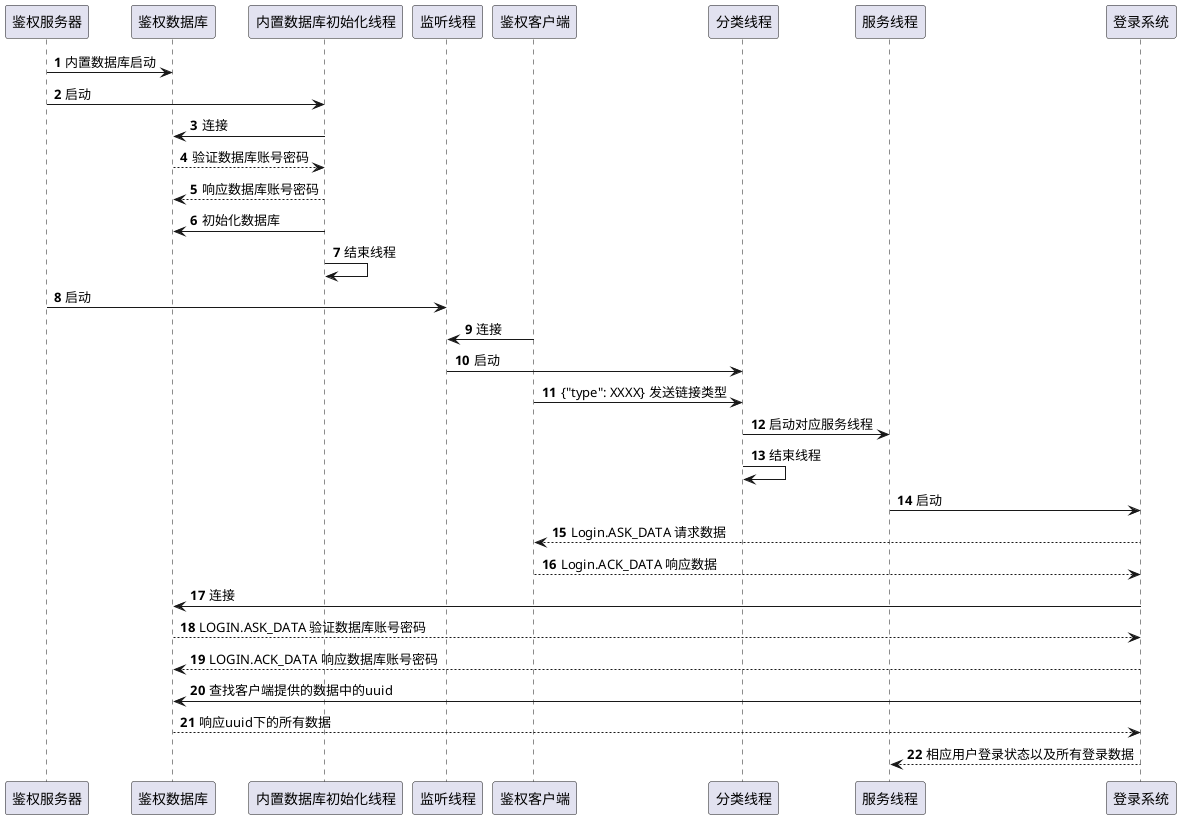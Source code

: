 @startuml
'https://plantuml.com/sequence-diagram

autonumber

'鉴权服务器初始化
鉴权服务器 -> 鉴权数据库: 内置数据库启动
鉴权服务器 -> 内置数据库初始化线程: 启动
内置数据库初始化线程 -> 鉴权数据库: 连接
鉴权数据库 --> 内置数据库初始化线程: 验证数据库账号密码
内置数据库初始化线程 --> 鉴权数据库: 响应数据库账号密码
内置数据库初始化线程 -> 鉴权数据库: 初始化数据库
内置数据库初始化线程 -> 内置数据库初始化线程: 结束线程
鉴权服务器 -> 监听线程: 启动
'鉴权服务器初始化结束


鉴权客户端 -> 监听线程: 连接
监听线程 -> 分类线程: 启动
鉴权客户端 -> 分类线程: {"type": XXXX} 发送链接类型
分类线程 -> 服务线程: 启动对应服务线程
分类线程 -> 分类线程: 结束线程
服务线程 -> 登录系统: 启动
登录系统 --> 鉴权客户端: Login.ASK_DATA 请求数据
鉴权客户端 --> 登录系统: Login.ACK_DATA 响应数据
登录系统 -> 鉴权数据库: 连接
鉴权数据库 --> 登录系统: LOGIN.ASK_DATA 验证数据库账号密码
登录系统 --> 鉴权数据库: LOGIN.ACK_DATA 响应数据库账号密码
登录系统 -> 鉴权数据库: 查找客户端提供的数据中的uuid
鉴权数据库 --> 登录系统: 响应uuid下的所有数据
登录系统 --> 服务线程: 相应用户登录状态以及所有登录数据




@enduml
